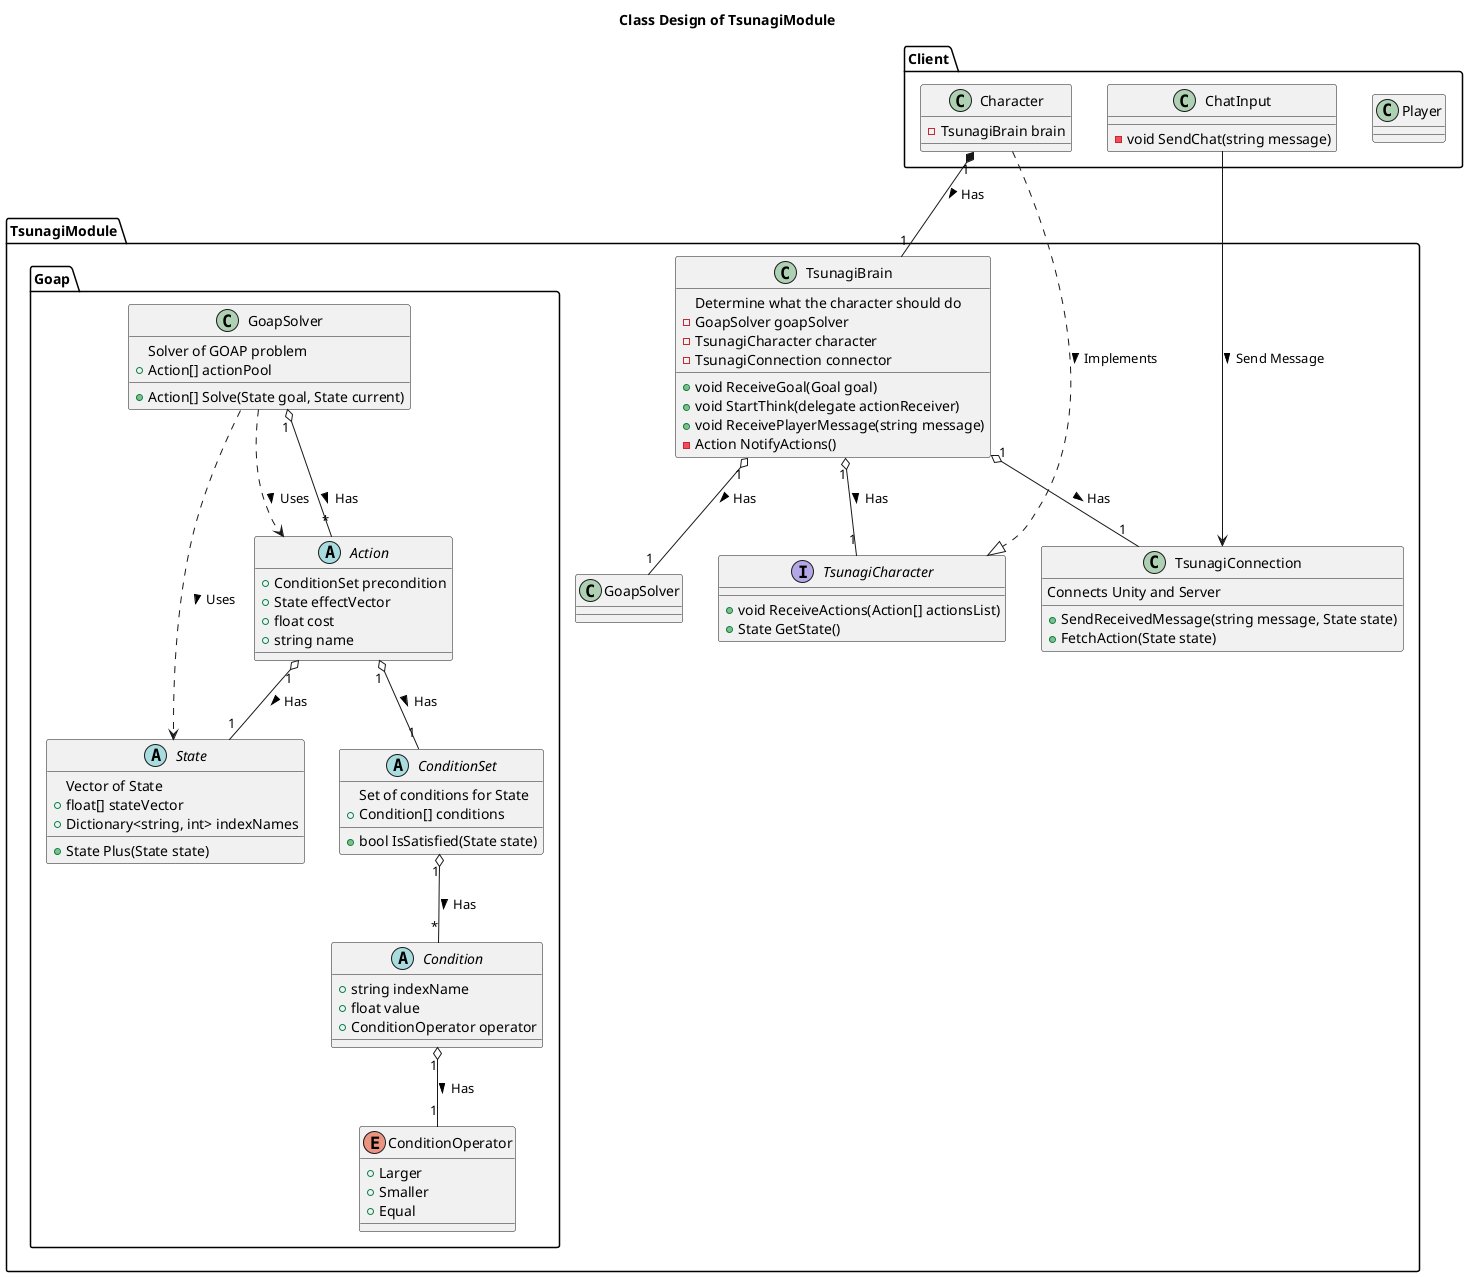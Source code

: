@startuml
title Class Design of TsunagiModule

package TsunagiModule {
  class TsunagiBrain {
    Determine what the character should do
    +void ReceiveGoal(Goal goal)
    +void StartThink(delegate actionReceiver)
    +void ReceivePlayerMessage(string message)
    -Action NotifyActions()
    -GoapSolver goapSolver
    -TsunagiCharacter character
    -TsunagiConnection connector
  }
  TsunagiBrain "1" o-- "1" GoapSolver : Has >
  TsunagiBrain "1" o-- "1" TsunagiConnection : Has >
  TsunagiBrain "1" o-- "1" TsunagiCharacter : Has >
  
  class TsunagiConnection {
    Connects Unity and Server
    +SendReceivedMessage(string message, State state)
    +FetchAction(State state)
  }

  interface TsunagiCharacter {
    +void ReceiveActions(Action[] actionsList)
    +State GetState()
  }

  package Goap{
    class GoapSolver {
      Solver of GOAP problem
      +Action[] Solve(State goal, State current)
      +Action[] actionPool
    }
    GoapSolver ..> State : Uses >
    GoapSolver ..> Action : Uses >
    GoapSolver "1" o-- "*" Action : Has >

    abstract State{
      Vector of State
      +State Plus(State state)
      +float[] stateVector
      +Dictionary<string, int> indexNames
    }

    abstract Action {
      +ConditionSet precondition
      +State effectVector
      +float cost
      +string name
    }
    Action "1" o-- "1" State : Has >
    Action "1" o-- "1" ConditionSet : Has >

    abstract ConditionSet{
      Set of conditions for State
      +bool IsSatisfied(State state)
      +Condition[] conditions
    }
    ConditionSet "1" o-- "*" Condition : Has >

    abstract Condition{
      +string indexName
      +float value
      +ConditionOperator operator
    }
    Condition "1" o-- "1" ConditionOperator : Has >

    enum ConditionOperator {
      +Larger
      +Smaller
      +Equal
    }
  }
}

package Client{
  class Player {
  }

  class Character {
    -TsunagiBrain brain
  }
  Character ..|> TsunagiCharacter : Implements >
  Character "1" *-- "1" TsunagiBrain : Has >

  class ChatInput {
    -void SendChat(string message)
  }
  ChatInput --> TsunagiConnection : Send Message >
}

@enduml